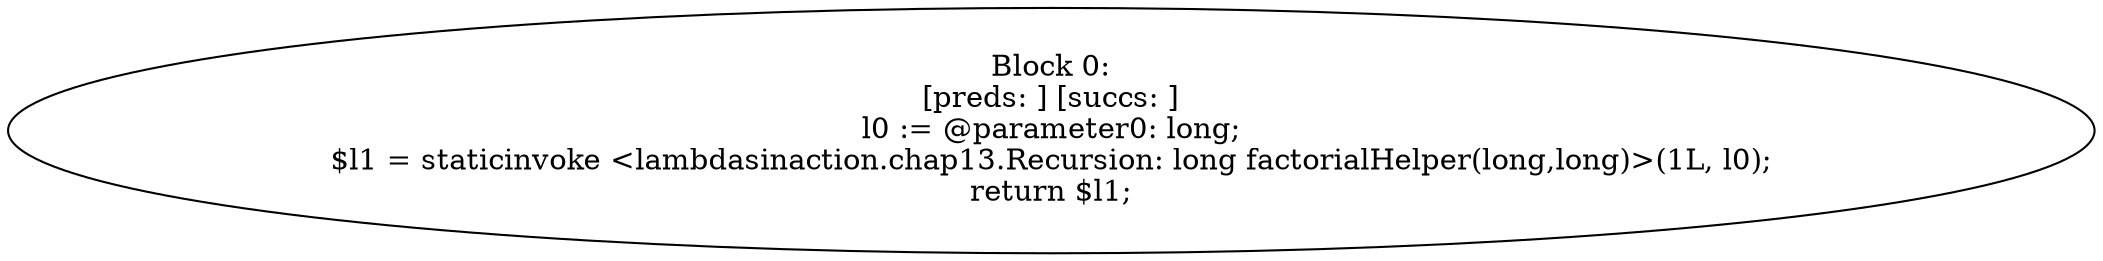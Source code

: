 digraph "unitGraph" {
    "Block 0:
[preds: ] [succs: ]
l0 := @parameter0: long;
$l1 = staticinvoke <lambdasinaction.chap13.Recursion: long factorialHelper(long,long)>(1L, l0);
return $l1;
"
}
